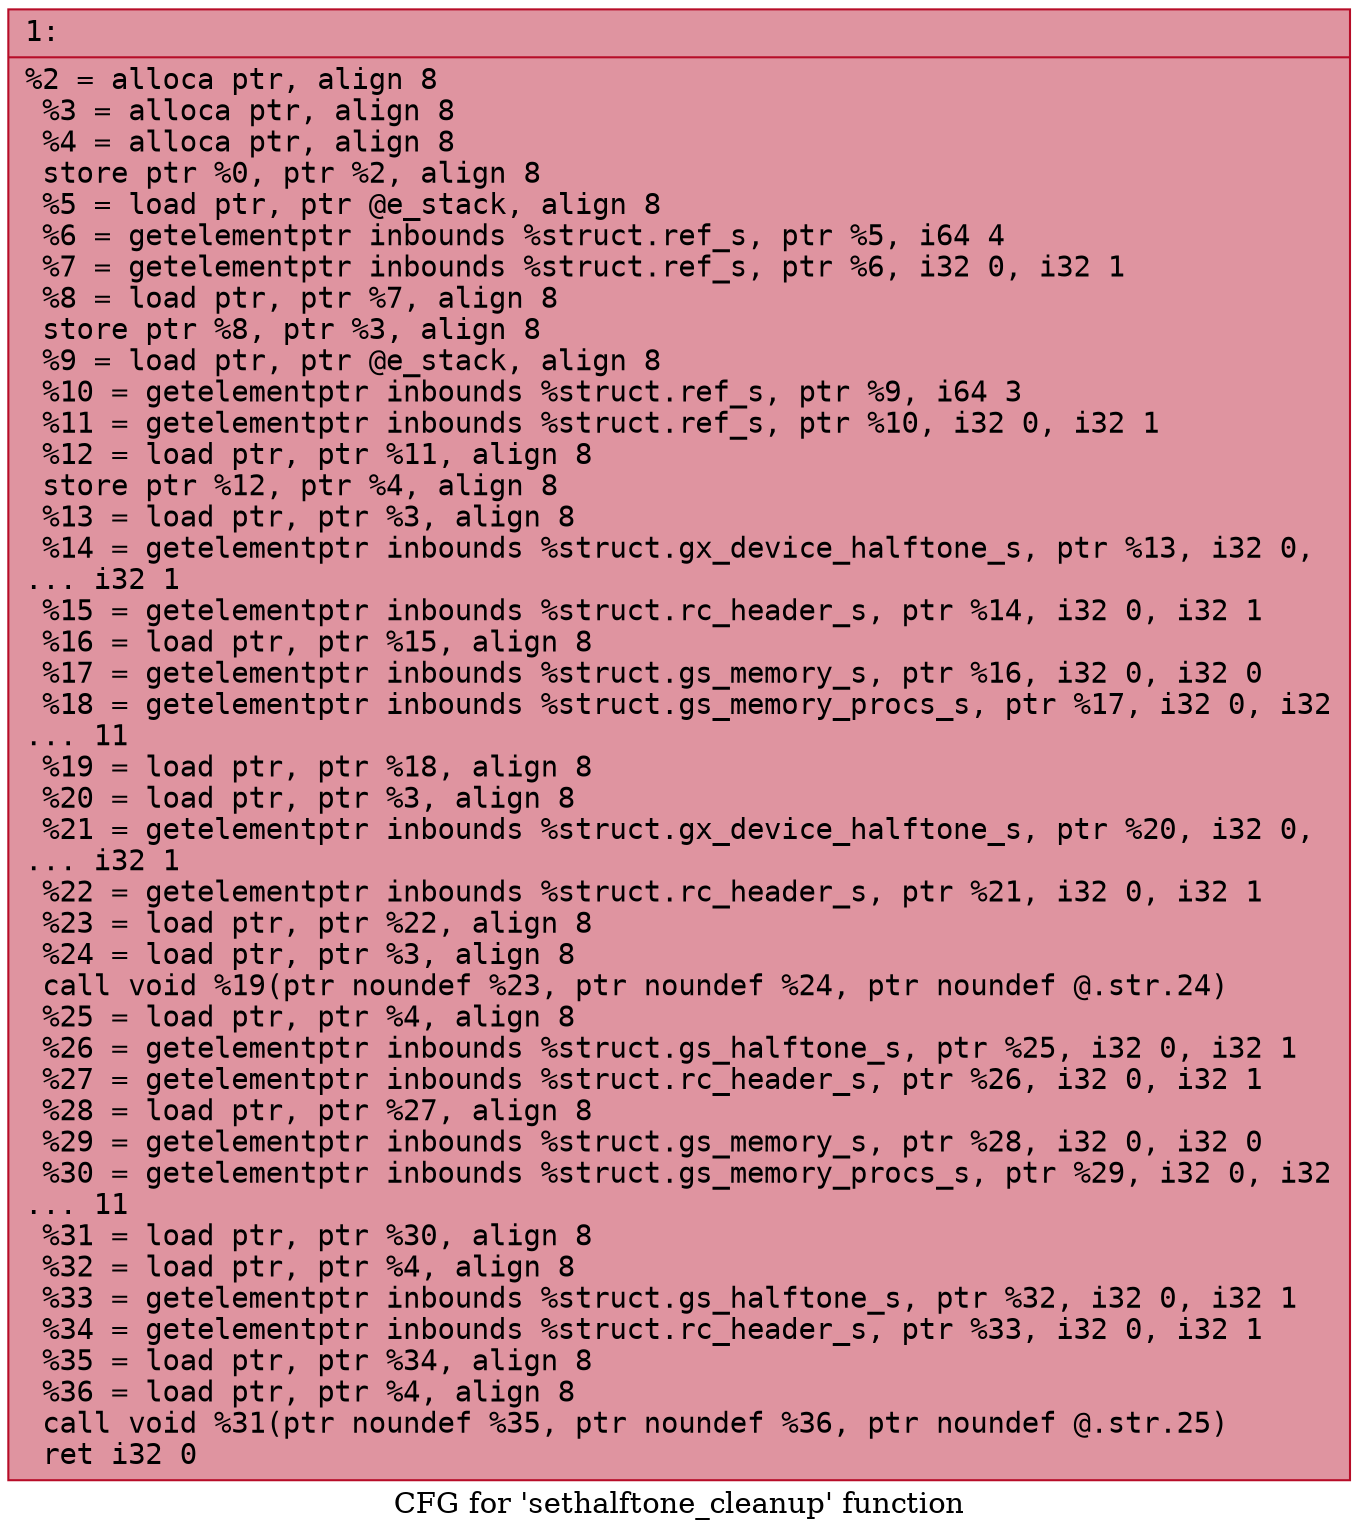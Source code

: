 digraph "CFG for 'sethalftone_cleanup' function" {
	label="CFG for 'sethalftone_cleanup' function";

	Node0x600001fe8d70 [shape=record,color="#b70d28ff", style=filled, fillcolor="#b70d2870" fontname="Courier",label="{1:\l|  %2 = alloca ptr, align 8\l  %3 = alloca ptr, align 8\l  %4 = alloca ptr, align 8\l  store ptr %0, ptr %2, align 8\l  %5 = load ptr, ptr @e_stack, align 8\l  %6 = getelementptr inbounds %struct.ref_s, ptr %5, i64 4\l  %7 = getelementptr inbounds %struct.ref_s, ptr %6, i32 0, i32 1\l  %8 = load ptr, ptr %7, align 8\l  store ptr %8, ptr %3, align 8\l  %9 = load ptr, ptr @e_stack, align 8\l  %10 = getelementptr inbounds %struct.ref_s, ptr %9, i64 3\l  %11 = getelementptr inbounds %struct.ref_s, ptr %10, i32 0, i32 1\l  %12 = load ptr, ptr %11, align 8\l  store ptr %12, ptr %4, align 8\l  %13 = load ptr, ptr %3, align 8\l  %14 = getelementptr inbounds %struct.gx_device_halftone_s, ptr %13, i32 0,\l... i32 1\l  %15 = getelementptr inbounds %struct.rc_header_s, ptr %14, i32 0, i32 1\l  %16 = load ptr, ptr %15, align 8\l  %17 = getelementptr inbounds %struct.gs_memory_s, ptr %16, i32 0, i32 0\l  %18 = getelementptr inbounds %struct.gs_memory_procs_s, ptr %17, i32 0, i32\l... 11\l  %19 = load ptr, ptr %18, align 8\l  %20 = load ptr, ptr %3, align 8\l  %21 = getelementptr inbounds %struct.gx_device_halftone_s, ptr %20, i32 0,\l... i32 1\l  %22 = getelementptr inbounds %struct.rc_header_s, ptr %21, i32 0, i32 1\l  %23 = load ptr, ptr %22, align 8\l  %24 = load ptr, ptr %3, align 8\l  call void %19(ptr noundef %23, ptr noundef %24, ptr noundef @.str.24)\l  %25 = load ptr, ptr %4, align 8\l  %26 = getelementptr inbounds %struct.gs_halftone_s, ptr %25, i32 0, i32 1\l  %27 = getelementptr inbounds %struct.rc_header_s, ptr %26, i32 0, i32 1\l  %28 = load ptr, ptr %27, align 8\l  %29 = getelementptr inbounds %struct.gs_memory_s, ptr %28, i32 0, i32 0\l  %30 = getelementptr inbounds %struct.gs_memory_procs_s, ptr %29, i32 0, i32\l... 11\l  %31 = load ptr, ptr %30, align 8\l  %32 = load ptr, ptr %4, align 8\l  %33 = getelementptr inbounds %struct.gs_halftone_s, ptr %32, i32 0, i32 1\l  %34 = getelementptr inbounds %struct.rc_header_s, ptr %33, i32 0, i32 1\l  %35 = load ptr, ptr %34, align 8\l  %36 = load ptr, ptr %4, align 8\l  call void %31(ptr noundef %35, ptr noundef %36, ptr noundef @.str.25)\l  ret i32 0\l}"];
}
